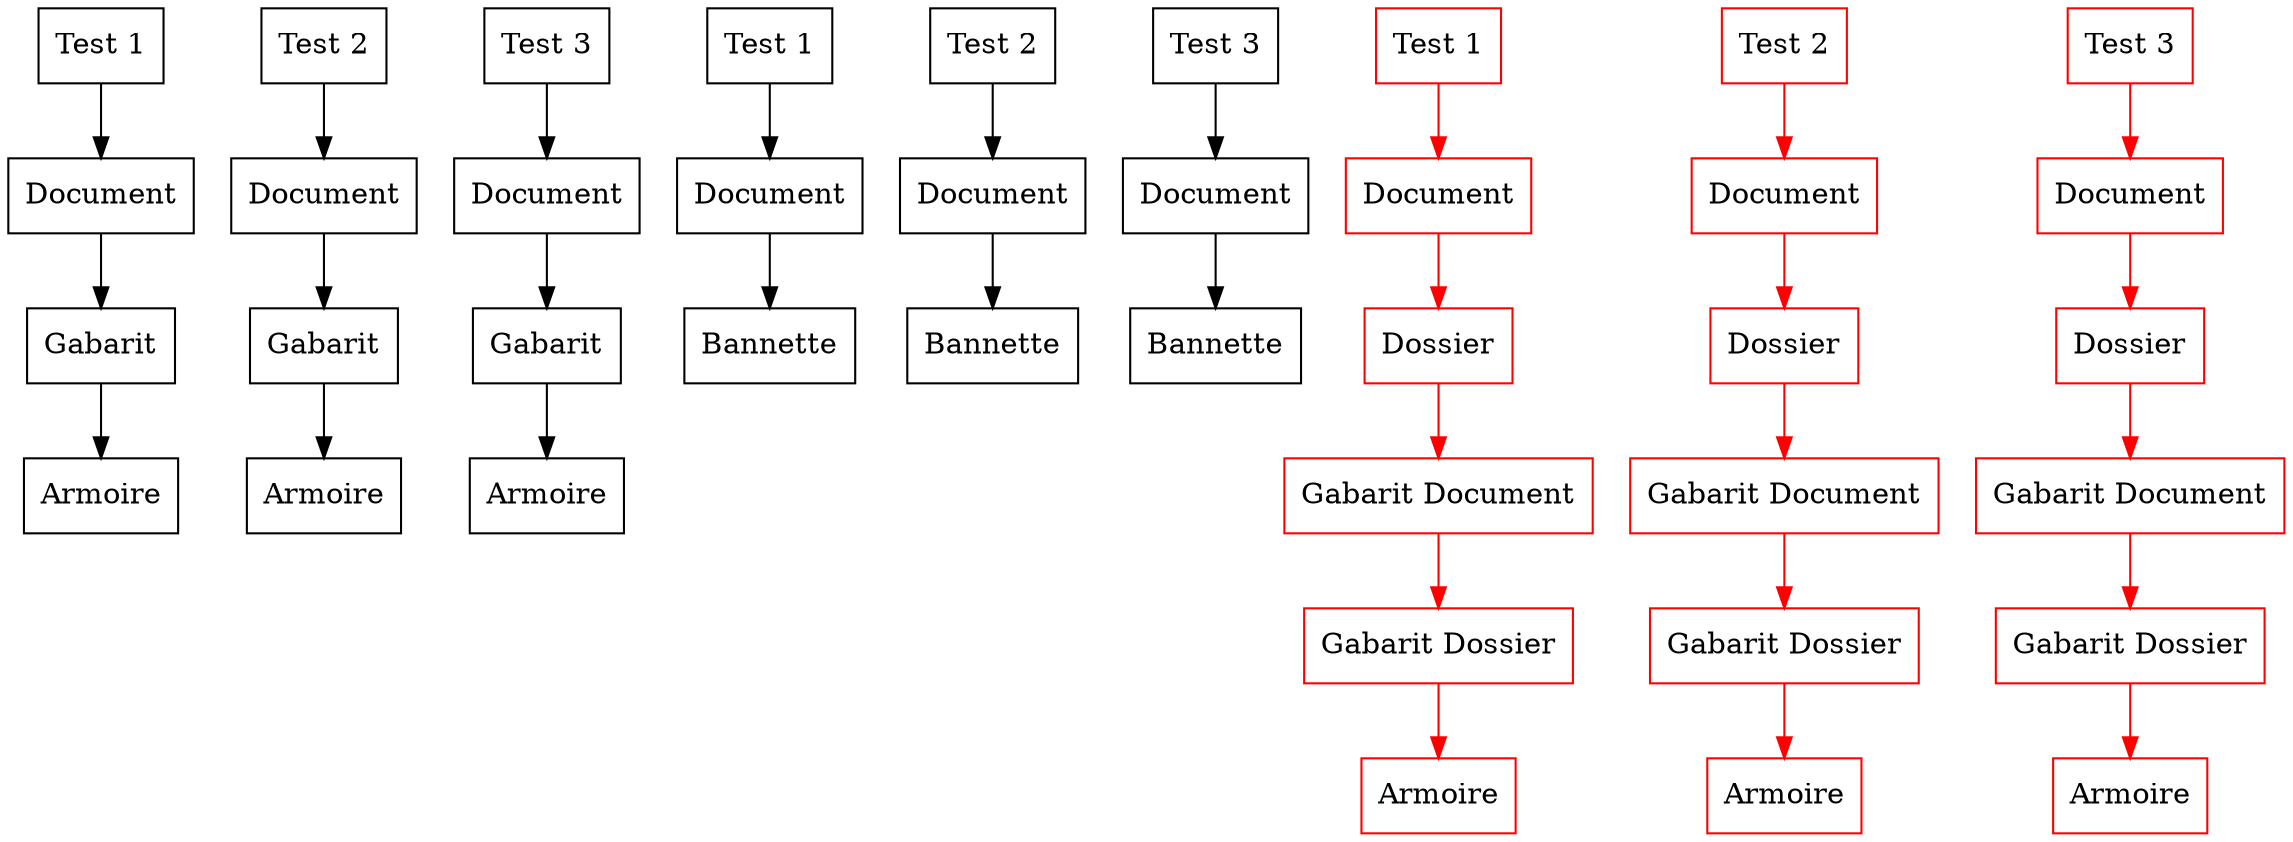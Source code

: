 digraph tests {
    test1_armoire[label="Test 1"; shape="box"];
    test2_armoire[label="Test 2"; shape="box"];
    test3_armoire[label="Test 3"; shape="box"];
    test1_bannette[label="Test 1"; shape="box"];
    test2_bannette[label="Test 2"; shape="box"];
    test3_bannette[label="Test 3"; shape="box"];
    test1_dossier[label="Test 1"; shape="box"; color="red"];
    test2_dossier[label="Test 2"; shape="box"; color="red"];
    test3_dossier[label="Test 3"; shape="box"; color="red"];

    test1_creerdocument_armoire[label="Document"; shape="box"];
    test2_creerdocument_armoire[label="Document"; shape="box"];
    test3_creerdocument_armoire[label="Document"; shape="box"];
    test1_creerdocument_bannette[label="Document"; shape="box"];
    test2_creerdocument_bannette[label="Document"; shape="box"];
    test3_creerdocument_bannette[label="Document"; shape="box"];
    test1_creerdocument_dossier[label="Document"; shape="box"; color="red"];
    test2_creerdocument_dossier[label="Document"; shape="box"; color="red"];
    test3_creerdocument_dossier[label="Document"; shape="box"; color="red"];

    test1_creergabarit_armoire[label="Gabarit"; shape="box"];
    test2_creergabarit_armoire[label="Gabarit"; shape="box"];
    test3_creergabarit_armoire[label="Gabarit"; shape="box"];
    test1_creerbannette[label="Bannette"; shape="box"];
    test2_creerbannette[label="Bannette"; shape="box"];
    test3_creerbannette[label="Bannette"; shape="box"];
    test1_creerdossier[label="Dossier"; shape="box"; color="red"];
    test2_creerdossier[label="Dossier"; shape="box"; color="red"];
    test3_creerdossier[label="Dossier"; shape="box"; color="red"];

    test1_creerarmoire[label="Armoire"; shape="box"];
    test2_creerarmoire[label="Armoire"; shape="box"];
    test3_creerarmoire[label="Armoire"; shape="box"];
    test1_creergabaritdocument_dossier[label="Gabarit Document"; shape="box"; color="red"];
    test2_creergabaritdocument_dossier[label="Gabarit Document"; shape="box"; color="red"];
    test3_creergabaritdocument_dossier[label="Gabarit Document"; shape="box"; color="red"];


    test1_creergabaritdossier[label="Gabarit Dossier"; shape="box"; color="red"];
    test2_creergabaritdossier[label="Gabarit Dossier"; shape="box"; color="red"];
    test3_creergabaritdossier[label="Gabarit Dossier"; shape="box"; color="red"];

    test1_creerarmoire_dossier[label="Armoire"; shape="box"; color="red"];
    test2_creerarmoire_dossier[label="Armoire"; shape="box"; color="red"];
    test3_creerarmoire_dossier[label="Armoire"; shape="box"; color="red"];

    {rank=same; test1_armoire; test2_armoire; test3_armoire; test1_bannette; test2_bannette; test3_bannette; test1_dossier; test2_dossier; test3_dossier}
    {rank=same; test1_creerdocument_armoire; test2_creerdocument_armoire; test3_creerdocument_armoire; test1_creerdocument_bannette; test2_creerdocument_bannette; test3_creerdocument_bannette; test1_creerdocument_dossier; test2_creerdocument_dossier; test3_creerdocument_dossier}
    {rank=same; test1_creergabarit_armoire; test2_creergabarit_armoire; test3_creergabarit_armoire; test1_creerbannette; test2_creerbannette; test3_creerbannette; test1_creerdossier; test2_creerdossier; test3_creerdossier}
    {rank=same; test1_creerarmoire; test2_creerarmoire; test3_creerarmoire; test1_creergabaritdocument_dossier; test2_creergabaritdocument_dossier; test3_creergabaritdocument_dossier}
    {rank=same; test1_creergabaritdossier; test2_creergabaritdossier; test3_creergabaritdossier}
    {rank=same; test1_creerarmoire_dossier; test2_creerarmoire_dossier; test3_creerarmoire_dossier}

    test1_armoire -> test1_creerdocument_armoire;
    test2_armoire -> test2_creerdocument_armoire;
    test3_armoire -> test3_creerdocument_armoire;
    test1_bannette -> test1_creerdocument_bannette;
    test2_bannette -> test2_creerdocument_bannette;
    test3_bannette -> test3_creerdocument_bannette;
    test1_dossier -> test1_creerdocument_dossier [color="red"];
    test2_dossier -> test2_creerdocument_dossier [color="red"];
    test3_dossier -> test3_creerdocument_dossier [color="red"];

    test1_creerdocument_armoire -> test1_creergabarit_armoire;
    test2_creerdocument_armoire -> test2_creergabarit_armoire;
    test3_creerdocument_armoire -> test3_creergabarit_armoire;
    test1_creerdocument_bannette -> test1_creerbannette;
    test2_creerdocument_bannette -> test2_creerbannette;
    test3_creerdocument_bannette -> test3_creerbannette;
    test1_creerdocument_dossier -> test1_creerdossier [color="red"];
    test2_creerdocument_dossier -> test2_creerdossier [color="red"];
    test3_creerdocument_dossier -> test3_creerdossier [color="red"];

    test1_creergabarit_armoire -> test1_creerarmoire;
    test2_creergabarit_armoire -> test2_creerarmoire;
    test3_creergabarit_armoire -> test3_creerarmoire;
    test1_creerdossier -> test1_creergabaritdocument_dossier [color="red"];
    test2_creerdossier -> test2_creergabaritdocument_dossier [color="red"];
    test3_creerdossier -> test3_creergabaritdocument_dossier [color="red"];

    test1_creergabaritdocument_dossier -> test1_creergabaritdossier [color="red"];
    test2_creergabaritdocument_dossier -> test2_creergabaritdossier [color="red"];
    test3_creergabaritdocument_dossier -> test3_creergabaritdossier [color="red"];

    test1_creergabaritdossier -> test1_creerarmoire_dossier [color="red"];
    test2_creergabaritdossier -> test2_creerarmoire_dossier [color="red"];
    test3_creergabaritdossier -> test3_creerarmoire_dossier [color="red"];
}
